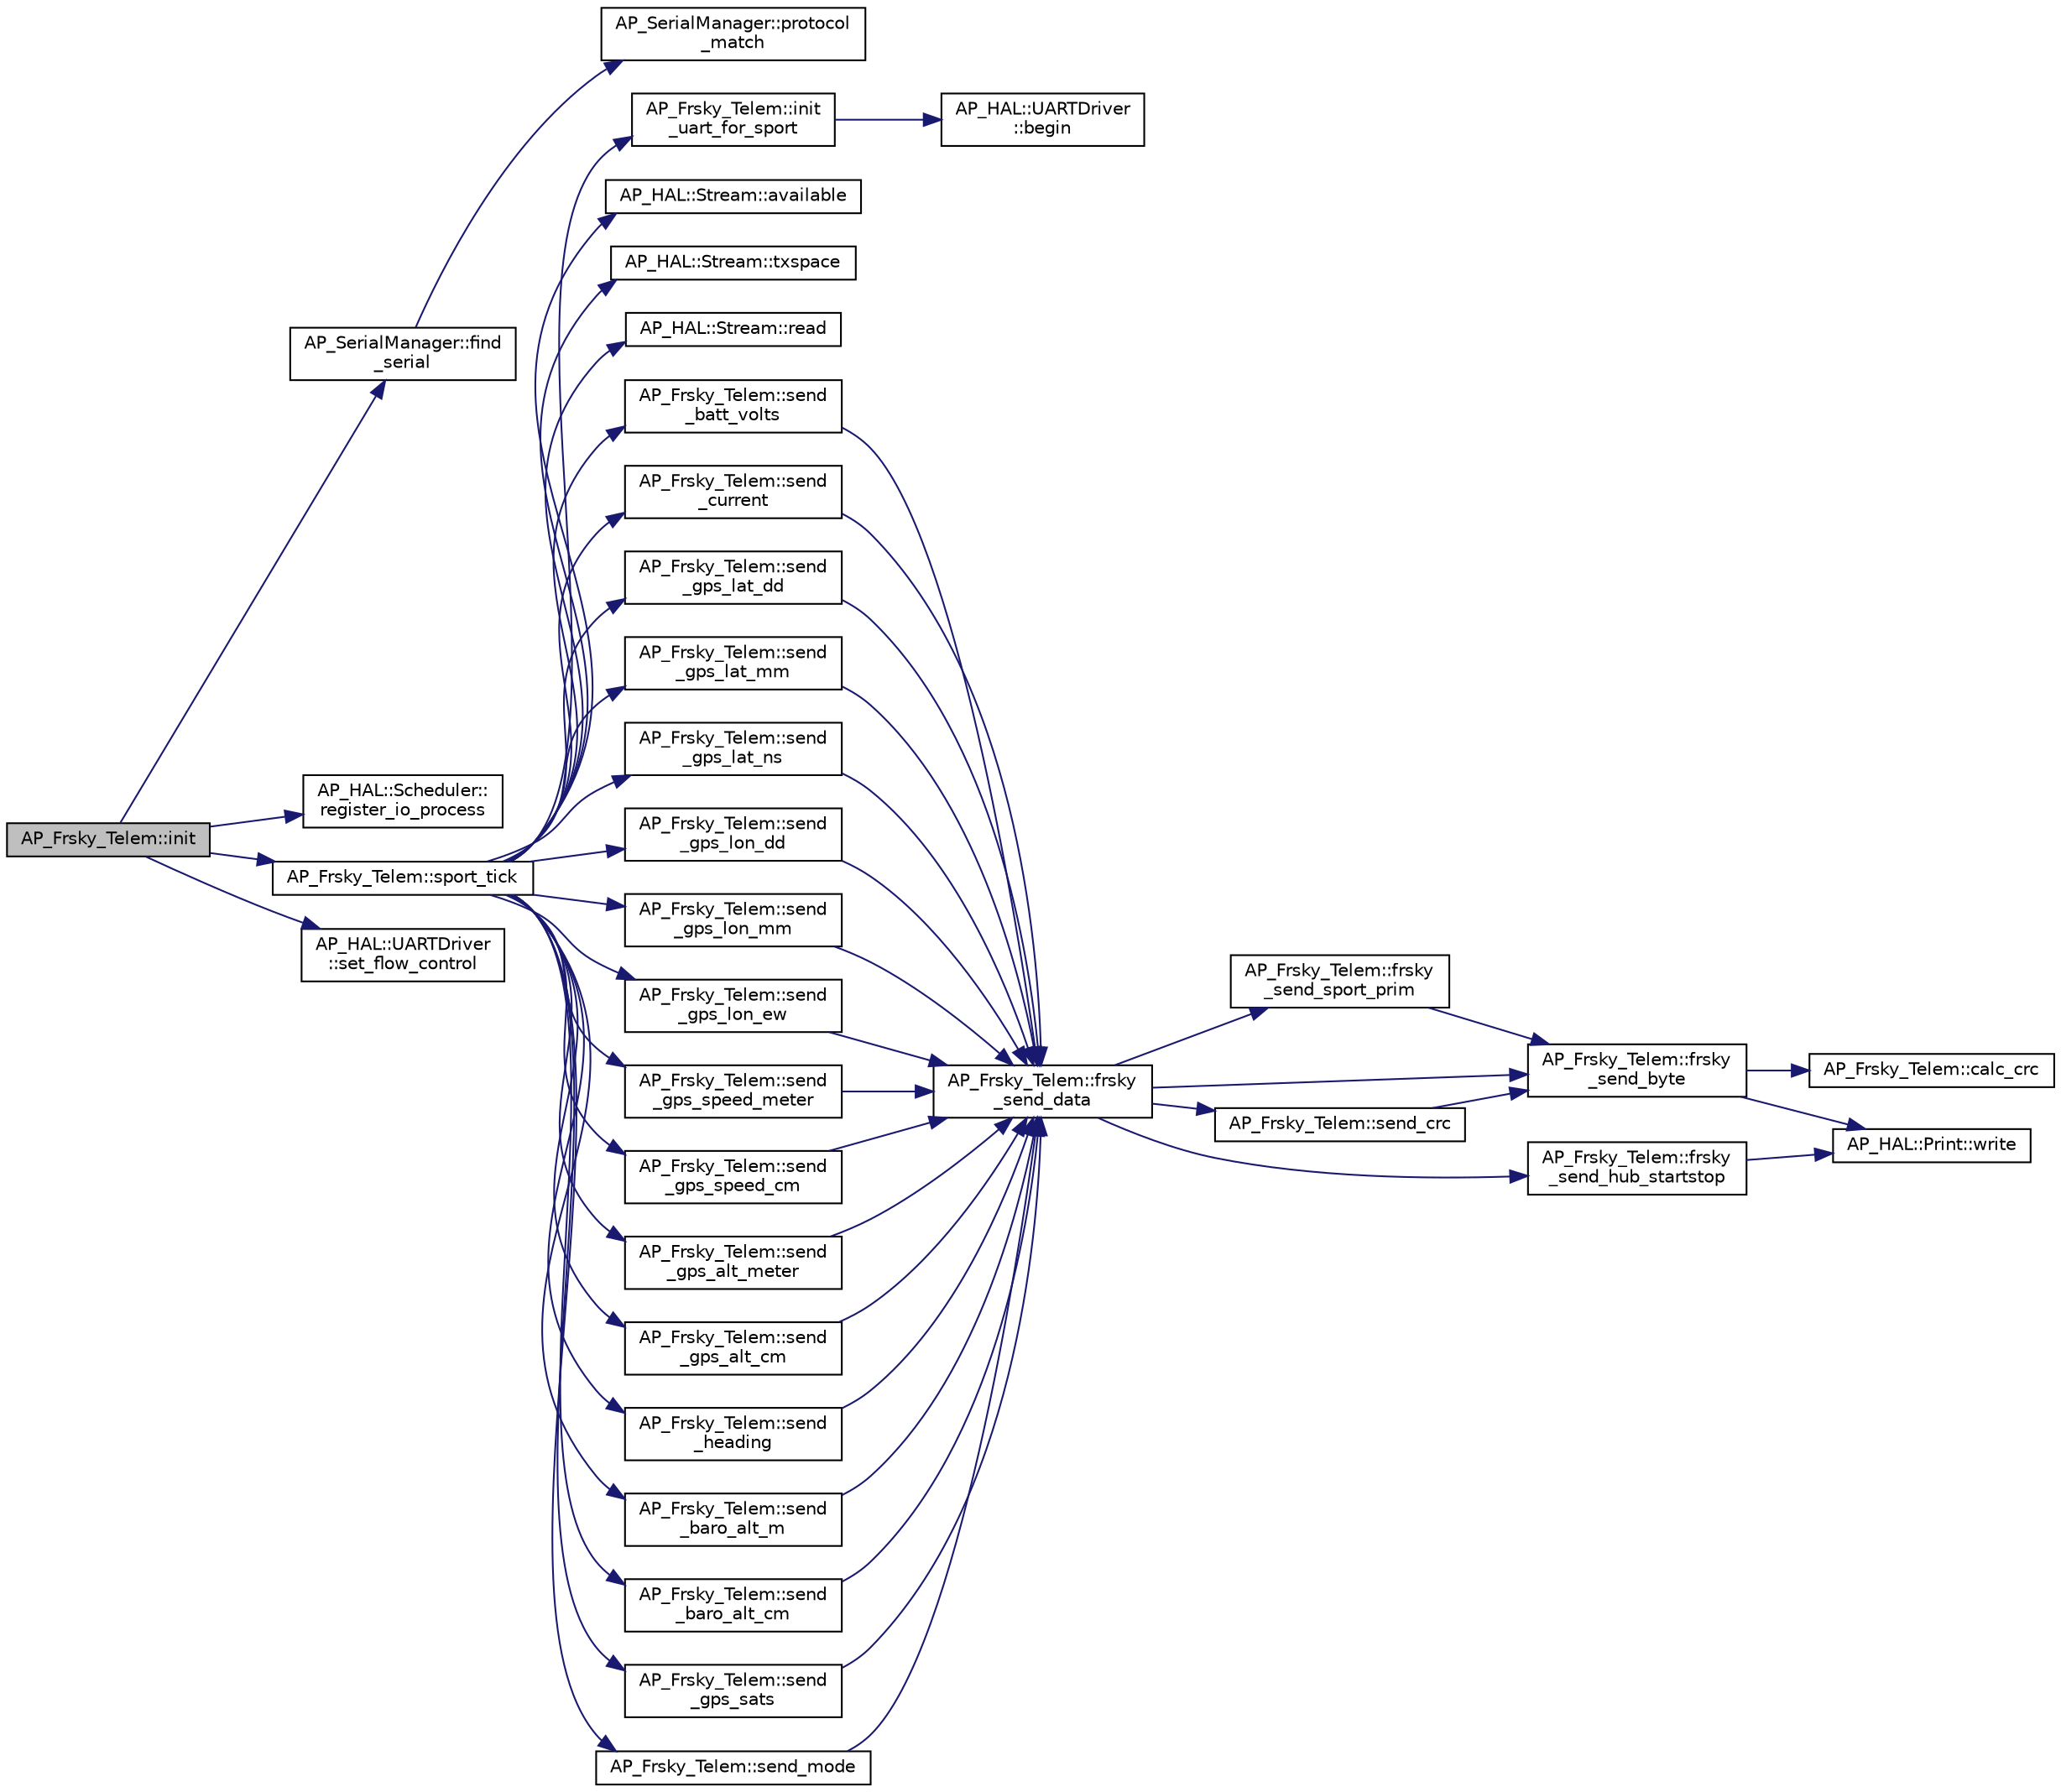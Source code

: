 digraph "AP_Frsky_Telem::init"
{
 // INTERACTIVE_SVG=YES
  edge [fontname="Helvetica",fontsize="10",labelfontname="Helvetica",labelfontsize="10"];
  node [fontname="Helvetica",fontsize="10",shape=record];
  rankdir="LR";
  Node1 [label="AP_Frsky_Telem::init",height=0.2,width=0.4,color="black", fillcolor="grey75", style="filled", fontcolor="black"];
  Node1 -> Node2 [color="midnightblue",fontsize="10",style="solid",fontname="Helvetica"];
  Node2 [label="AP_SerialManager::find\l_serial",height=0.2,width=0.4,color="black", fillcolor="white", style="filled",URL="$classAP__SerialManager.html#af80d1e798f50bcd4ffcff2f3313e3950"];
  Node2 -> Node3 [color="midnightblue",fontsize="10",style="solid",fontname="Helvetica"];
  Node3 [label="AP_SerialManager::protocol\l_match",height=0.2,width=0.4,color="black", fillcolor="white", style="filled",URL="$classAP__SerialManager.html#a0b9318b2cf0f61a6e13d46a125dc038b"];
  Node1 -> Node4 [color="midnightblue",fontsize="10",style="solid",fontname="Helvetica"];
  Node4 [label="AP_HAL::Scheduler::\lregister_io_process",height=0.2,width=0.4,color="black", fillcolor="white", style="filled",URL="$classAP__HAL_1_1Scheduler.html#a51a2227b617f47e9638d7feb6cfdaba4"];
  Node1 -> Node5 [color="midnightblue",fontsize="10",style="solid",fontname="Helvetica"];
  Node5 [label="AP_Frsky_Telem::sport_tick",height=0.2,width=0.4,color="black", fillcolor="white", style="filled",URL="$classAP__Frsky__Telem.html#a89ada57d816dfa4246726c17aa7fd32f"];
  Node5 -> Node6 [color="midnightblue",fontsize="10",style="solid",fontname="Helvetica"];
  Node6 [label="AP_Frsky_Telem::init\l_uart_for_sport",height=0.2,width=0.4,color="black", fillcolor="white", style="filled",URL="$classAP__Frsky__Telem.html#a34085237c3e3912dbddebf5afcb7b8c5"];
  Node6 -> Node7 [color="midnightblue",fontsize="10",style="solid",fontname="Helvetica"];
  Node7 [label="AP_HAL::UARTDriver\l::begin",height=0.2,width=0.4,color="black", fillcolor="white", style="filled",URL="$classAP__HAL_1_1UARTDriver.html#a2a83124757f6f8f6eb4d25b11c9cb97e"];
  Node5 -> Node8 [color="midnightblue",fontsize="10",style="solid",fontname="Helvetica"];
  Node8 [label="AP_HAL::Stream::available",height=0.2,width=0.4,color="black", fillcolor="white", style="filled",URL="$classAP__HAL_1_1Stream.html#ae687e48f5689af94d66fb88822923e12"];
  Node5 -> Node9 [color="midnightblue",fontsize="10",style="solid",fontname="Helvetica"];
  Node9 [label="AP_HAL::Stream::txspace",height=0.2,width=0.4,color="black", fillcolor="white", style="filled",URL="$classAP__HAL_1_1Stream.html#a7028834212873394e906bcaf7f4a06b3"];
  Node5 -> Node10 [color="midnightblue",fontsize="10",style="solid",fontname="Helvetica"];
  Node10 [label="AP_HAL::Stream::read",height=0.2,width=0.4,color="black", fillcolor="white", style="filled",URL="$classAP__HAL_1_1Stream.html#ae42ff362cc2a7e527c22f92a3740c2ac"];
  Node5 -> Node11 [color="midnightblue",fontsize="10",style="solid",fontname="Helvetica"];
  Node11 [label="AP_Frsky_Telem::send\l_batt_volts",height=0.2,width=0.4,color="black", fillcolor="white", style="filled",URL="$classAP__Frsky__Telem.html#a77864d6974af601953f89d686c451a7a"];
  Node11 -> Node12 [color="midnightblue",fontsize="10",style="solid",fontname="Helvetica"];
  Node12 [label="AP_Frsky_Telem::frsky\l_send_data",height=0.2,width=0.4,color="black", fillcolor="white", style="filled",URL="$classAP__Frsky__Telem.html#afe38aef110ae61ac57ade254bd16691c"];
  Node12 -> Node13 [color="midnightblue",fontsize="10",style="solid",fontname="Helvetica"];
  Node13 [label="AP_Frsky_Telem::frsky\l_send_sport_prim",height=0.2,width=0.4,color="black", fillcolor="white", style="filled",URL="$classAP__Frsky__Telem.html#a862bffa9935d5bc96fbefc109a72b815"];
  Node13 -> Node14 [color="midnightblue",fontsize="10",style="solid",fontname="Helvetica"];
  Node14 [label="AP_Frsky_Telem::frsky\l_send_byte",height=0.2,width=0.4,color="black", fillcolor="white", style="filled",URL="$classAP__Frsky__Telem.html#a109c8dfca27209e83eebed4b056d292c"];
  Node14 -> Node15 [color="midnightblue",fontsize="10",style="solid",fontname="Helvetica"];
  Node15 [label="AP_HAL::Print::write",height=0.2,width=0.4,color="black", fillcolor="white", style="filled",URL="$classAP__HAL_1_1Print.html#acc65391952a43334f8f5c9bef341f501"];
  Node14 -> Node16 [color="midnightblue",fontsize="10",style="solid",fontname="Helvetica"];
  Node16 [label="AP_Frsky_Telem::calc_crc",height=0.2,width=0.4,color="black", fillcolor="white", style="filled",URL="$classAP__Frsky__Telem.html#a276d82db4184b09f3c21934ed9a715b6"];
  Node12 -> Node14 [color="midnightblue",fontsize="10",style="solid",fontname="Helvetica"];
  Node12 -> Node17 [color="midnightblue",fontsize="10",style="solid",fontname="Helvetica"];
  Node17 [label="AP_Frsky_Telem::frsky\l_send_hub_startstop",height=0.2,width=0.4,color="black", fillcolor="white", style="filled",URL="$classAP__Frsky__Telem.html#ac0f341af90790860103093f10c7359d7"];
  Node17 -> Node15 [color="midnightblue",fontsize="10",style="solid",fontname="Helvetica"];
  Node12 -> Node18 [color="midnightblue",fontsize="10",style="solid",fontname="Helvetica"];
  Node18 [label="AP_Frsky_Telem::send_crc",height=0.2,width=0.4,color="black", fillcolor="white", style="filled",URL="$classAP__Frsky__Telem.html#af2c16df1732396e1cfdee12c24e55fcc"];
  Node18 -> Node14 [color="midnightblue",fontsize="10",style="solid",fontname="Helvetica"];
  Node5 -> Node19 [color="midnightblue",fontsize="10",style="solid",fontname="Helvetica"];
  Node19 [label="AP_Frsky_Telem::send\l_current",height=0.2,width=0.4,color="black", fillcolor="white", style="filled",URL="$classAP__Frsky__Telem.html#a11a137274c7f15ba7a1b25f97be8ed45"];
  Node19 -> Node12 [color="midnightblue",fontsize="10",style="solid",fontname="Helvetica"];
  Node5 -> Node20 [color="midnightblue",fontsize="10",style="solid",fontname="Helvetica"];
  Node20 [label="AP_Frsky_Telem::send\l_gps_lat_dd",height=0.2,width=0.4,color="black", fillcolor="white", style="filled",URL="$classAP__Frsky__Telem.html#a547ce33ee1d188ffd5b55a810ac7cb16"];
  Node20 -> Node12 [color="midnightblue",fontsize="10",style="solid",fontname="Helvetica"];
  Node5 -> Node21 [color="midnightblue",fontsize="10",style="solid",fontname="Helvetica"];
  Node21 [label="AP_Frsky_Telem::send\l_gps_lat_mm",height=0.2,width=0.4,color="black", fillcolor="white", style="filled",URL="$classAP__Frsky__Telem.html#ae9ebe916bfe4651b1984aa17c74b78ec"];
  Node21 -> Node12 [color="midnightblue",fontsize="10",style="solid",fontname="Helvetica"];
  Node5 -> Node22 [color="midnightblue",fontsize="10",style="solid",fontname="Helvetica"];
  Node22 [label="AP_Frsky_Telem::send\l_gps_lat_ns",height=0.2,width=0.4,color="black", fillcolor="white", style="filled",URL="$classAP__Frsky__Telem.html#a50df3ed5d0f82b47c70c83218dd94ce7"];
  Node22 -> Node12 [color="midnightblue",fontsize="10",style="solid",fontname="Helvetica"];
  Node5 -> Node23 [color="midnightblue",fontsize="10",style="solid",fontname="Helvetica"];
  Node23 [label="AP_Frsky_Telem::send\l_gps_lon_dd",height=0.2,width=0.4,color="black", fillcolor="white", style="filled",URL="$classAP__Frsky__Telem.html#a6c4652019d519b117b89eede85f4687f"];
  Node23 -> Node12 [color="midnightblue",fontsize="10",style="solid",fontname="Helvetica"];
  Node5 -> Node24 [color="midnightblue",fontsize="10",style="solid",fontname="Helvetica"];
  Node24 [label="AP_Frsky_Telem::send\l_gps_lon_mm",height=0.2,width=0.4,color="black", fillcolor="white", style="filled",URL="$classAP__Frsky__Telem.html#a3730b83dfa0719ce915824e2825c459a"];
  Node24 -> Node12 [color="midnightblue",fontsize="10",style="solid",fontname="Helvetica"];
  Node5 -> Node25 [color="midnightblue",fontsize="10",style="solid",fontname="Helvetica"];
  Node25 [label="AP_Frsky_Telem::send\l_gps_lon_ew",height=0.2,width=0.4,color="black", fillcolor="white", style="filled",URL="$classAP__Frsky__Telem.html#ab192bbcc570ffb6023f30600332246a8"];
  Node25 -> Node12 [color="midnightblue",fontsize="10",style="solid",fontname="Helvetica"];
  Node5 -> Node26 [color="midnightblue",fontsize="10",style="solid",fontname="Helvetica"];
  Node26 [label="AP_Frsky_Telem::send\l_gps_speed_meter",height=0.2,width=0.4,color="black", fillcolor="white", style="filled",URL="$classAP__Frsky__Telem.html#ad663f997efe09516f3a7e49a91ac2c54"];
  Node26 -> Node12 [color="midnightblue",fontsize="10",style="solid",fontname="Helvetica"];
  Node5 -> Node27 [color="midnightblue",fontsize="10",style="solid",fontname="Helvetica"];
  Node27 [label="AP_Frsky_Telem::send\l_gps_speed_cm",height=0.2,width=0.4,color="black", fillcolor="white", style="filled",URL="$classAP__Frsky__Telem.html#a87043476bc6257ee8a2b53dc25065e53"];
  Node27 -> Node12 [color="midnightblue",fontsize="10",style="solid",fontname="Helvetica"];
  Node5 -> Node28 [color="midnightblue",fontsize="10",style="solid",fontname="Helvetica"];
  Node28 [label="AP_Frsky_Telem::send\l_gps_alt_meter",height=0.2,width=0.4,color="black", fillcolor="white", style="filled",URL="$classAP__Frsky__Telem.html#ab9803cdc54ad47b4610ac3d3b412cce4"];
  Node28 -> Node12 [color="midnightblue",fontsize="10",style="solid",fontname="Helvetica"];
  Node5 -> Node29 [color="midnightblue",fontsize="10",style="solid",fontname="Helvetica"];
  Node29 [label="AP_Frsky_Telem::send\l_gps_alt_cm",height=0.2,width=0.4,color="black", fillcolor="white", style="filled",URL="$classAP__Frsky__Telem.html#a2c6f5f8d5f185acf480aef56e6eb0915"];
  Node29 -> Node12 [color="midnightblue",fontsize="10",style="solid",fontname="Helvetica"];
  Node5 -> Node30 [color="midnightblue",fontsize="10",style="solid",fontname="Helvetica"];
  Node30 [label="AP_Frsky_Telem::send\l_heading",height=0.2,width=0.4,color="black", fillcolor="white", style="filled",URL="$classAP__Frsky__Telem.html#ad987f9e6a19776c416341283e926f401"];
  Node30 -> Node12 [color="midnightblue",fontsize="10",style="solid",fontname="Helvetica"];
  Node5 -> Node31 [color="midnightblue",fontsize="10",style="solid",fontname="Helvetica"];
  Node31 [label="AP_Frsky_Telem::send\l_baro_alt_m",height=0.2,width=0.4,color="black", fillcolor="white", style="filled",URL="$classAP__Frsky__Telem.html#a981d99d03010f7afec3668ada68a7c5c"];
  Node31 -> Node12 [color="midnightblue",fontsize="10",style="solid",fontname="Helvetica"];
  Node5 -> Node32 [color="midnightblue",fontsize="10",style="solid",fontname="Helvetica"];
  Node32 [label="AP_Frsky_Telem::send\l_baro_alt_cm",height=0.2,width=0.4,color="black", fillcolor="white", style="filled",URL="$classAP__Frsky__Telem.html#a448c7ce8a7d8a9a65fd68499d0ea3c53"];
  Node32 -> Node12 [color="midnightblue",fontsize="10",style="solid",fontname="Helvetica"];
  Node5 -> Node33 [color="midnightblue",fontsize="10",style="solid",fontname="Helvetica"];
  Node33 [label="AP_Frsky_Telem::send\l_gps_sats",height=0.2,width=0.4,color="black", fillcolor="white", style="filled",URL="$classAP__Frsky__Telem.html#a5c99ae573c49681827d1f0fac19d19c5"];
  Node33 -> Node12 [color="midnightblue",fontsize="10",style="solid",fontname="Helvetica"];
  Node5 -> Node34 [color="midnightblue",fontsize="10",style="solid",fontname="Helvetica"];
  Node34 [label="AP_Frsky_Telem::send_mode",height=0.2,width=0.4,color="black", fillcolor="white", style="filled",URL="$classAP__Frsky__Telem.html#a6e3bf6b4cf2a0765096a9d53a91e8cbc"];
  Node34 -> Node12 [color="midnightblue",fontsize="10",style="solid",fontname="Helvetica"];
  Node1 -> Node35 [color="midnightblue",fontsize="10",style="solid",fontname="Helvetica"];
  Node35 [label="AP_HAL::UARTDriver\l::set_flow_control",height=0.2,width=0.4,color="black", fillcolor="white", style="filled",URL="$classAP__HAL_1_1UARTDriver.html#ae831a0d75f4760267d444c522e1271a1"];
}
